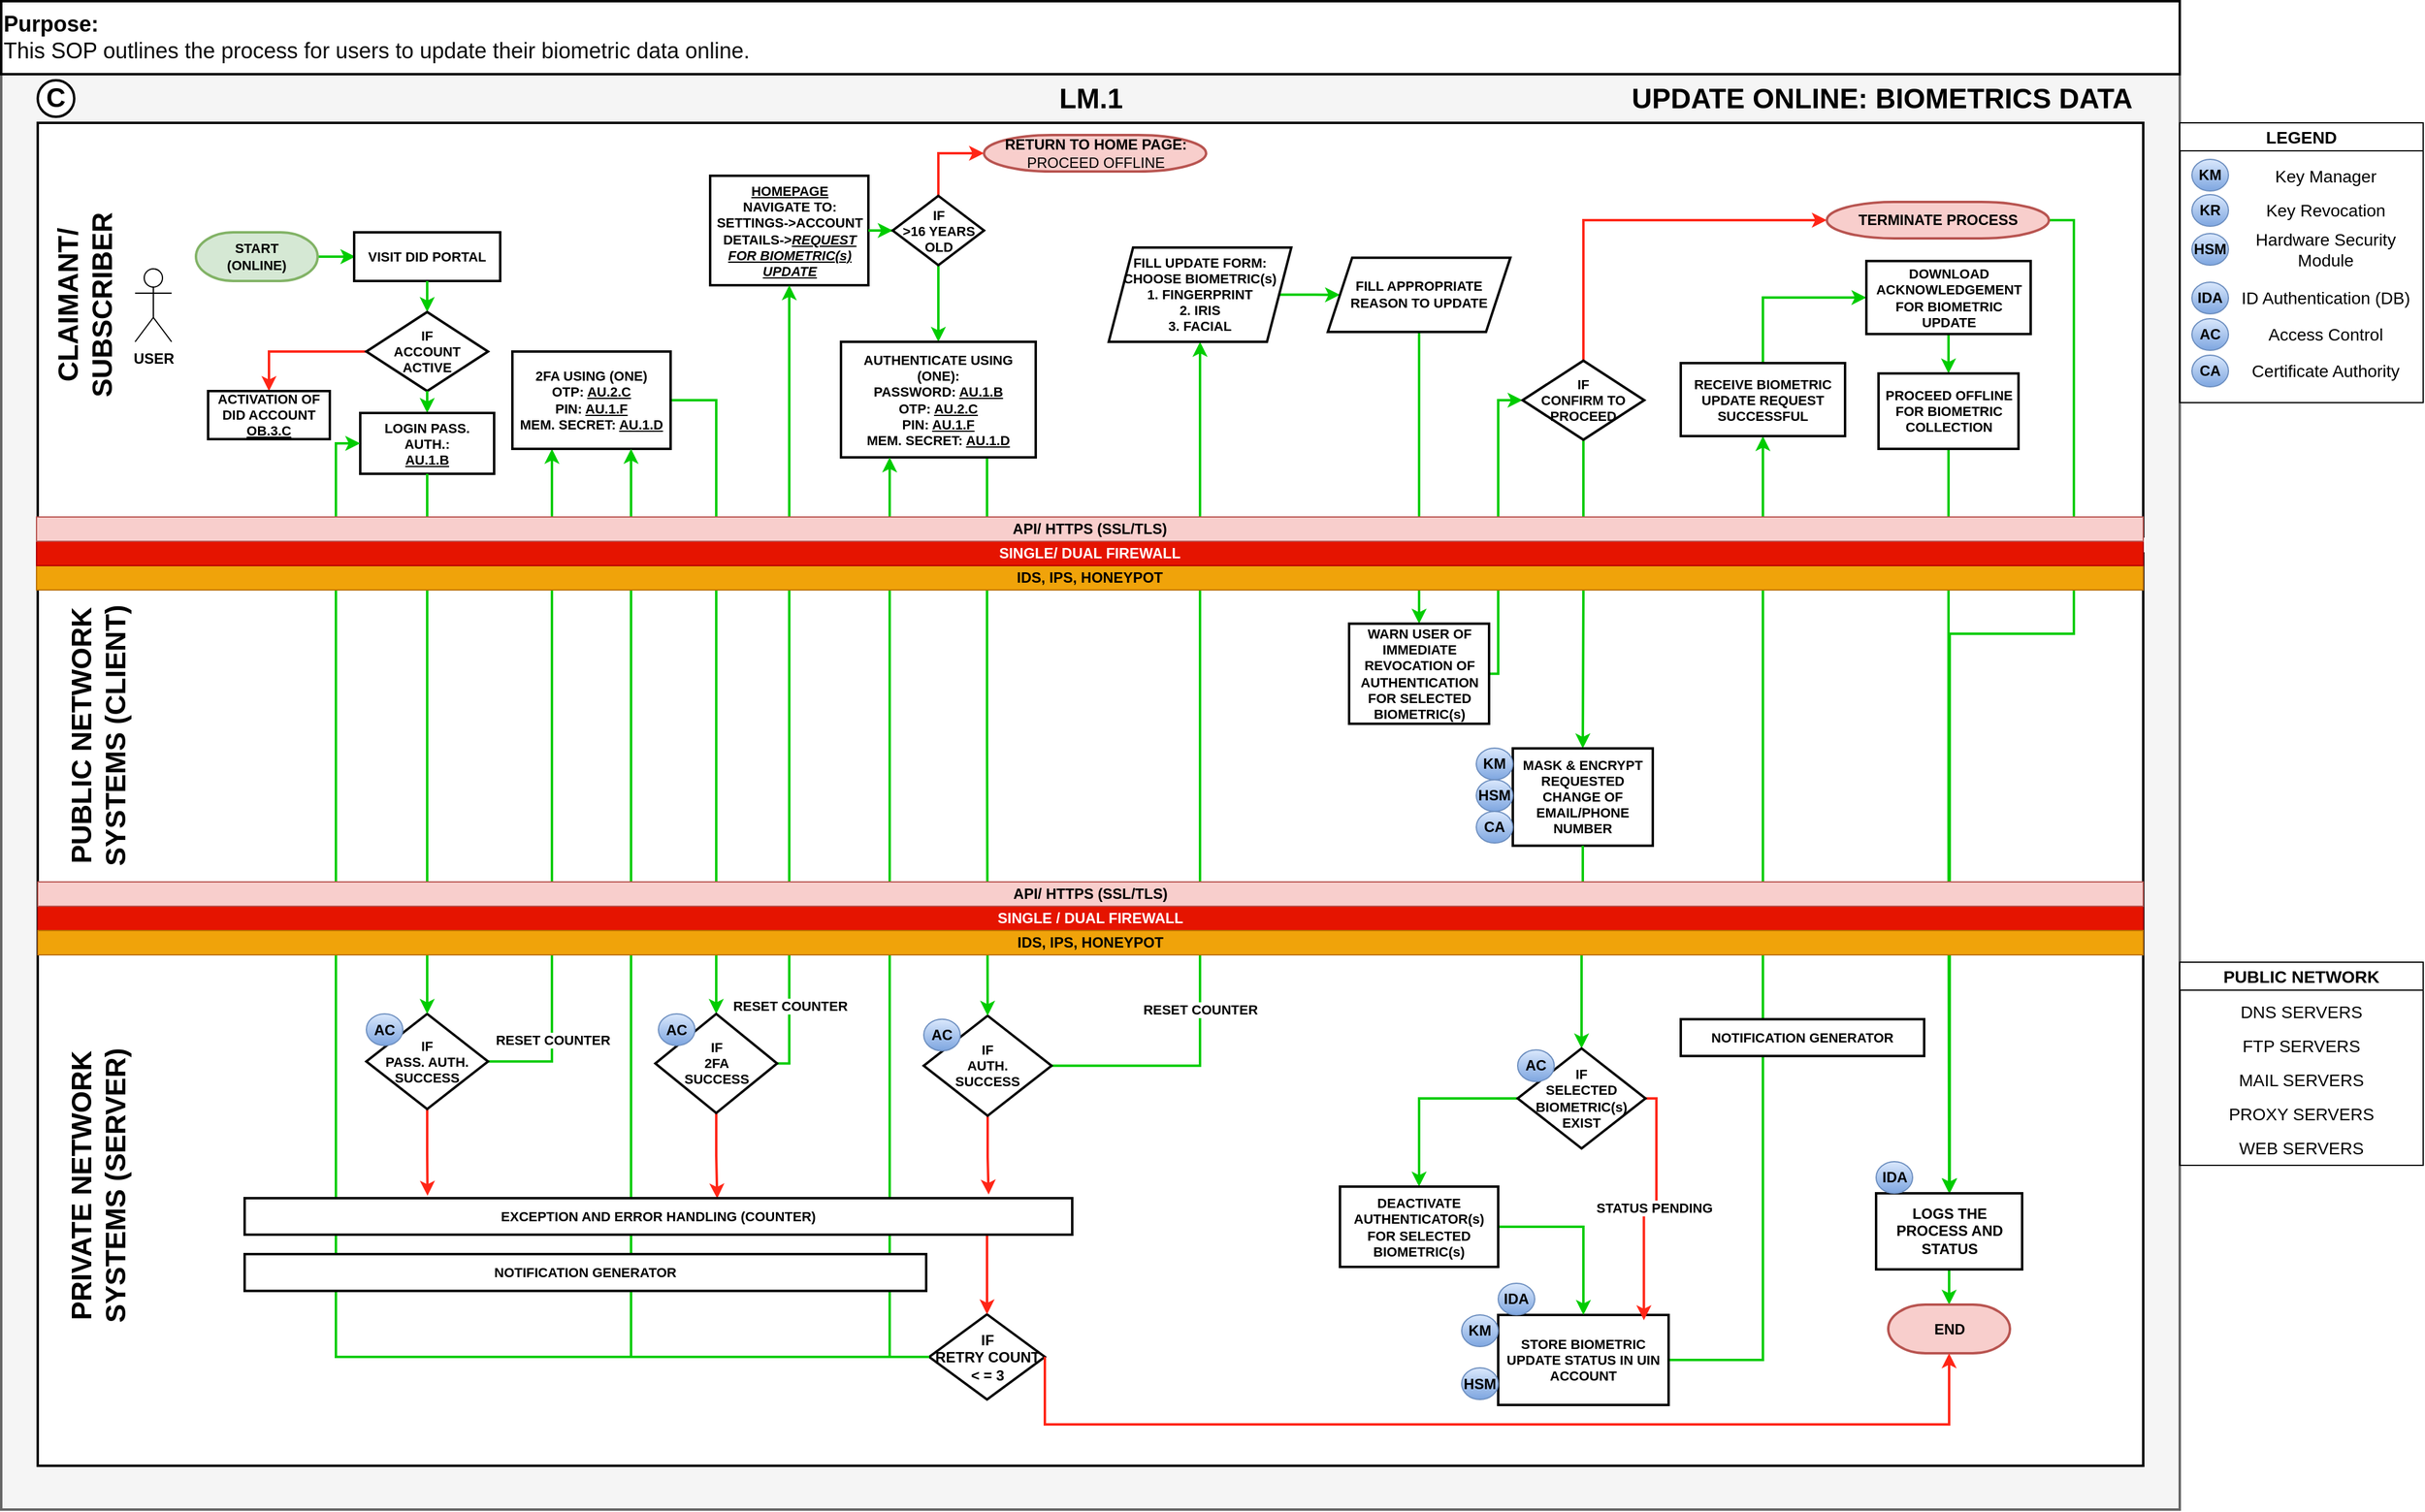 <mxfile version="24.1.0" type="device">
  <diagram id="bsTosLUH5mfE9uCYUgKQ" name="Page-1">
    <mxGraphModel dx="-6630" dy="629" grid="1" gridSize="10" guides="1" tooltips="1" connect="1" arrows="1" fold="1" page="1" pageScale="1" pageWidth="1920" pageHeight="1200" math="0" shadow="0">
      <root>
        <mxCell id="0" />
        <mxCell id="1" parent="0" />
        <mxCell id="CPYO5AbDpD3RxbPcnfMz-234" value="" style="rounded=0;whiteSpace=wrap;html=1;fontSize=22;fillColor=#f5f5f5;fontColor=#333333;strokeColor=#666666;direction=east;strokeWidth=2;fontStyle=1" parent="1" vertex="1">
          <mxGeometry x="8680" y="170" width="1790" height="1180" as="geometry" />
        </mxCell>
        <mxCell id="CPYO5AbDpD3RxbPcnfMz-236" value="" style="rounded=0;whiteSpace=wrap;html=1;strokeWidth=2;fontStyle=1;" parent="1" vertex="1">
          <mxGeometry x="8710" y="210" width="1730" height="340" as="geometry" />
        </mxCell>
        <mxCell id="CPYO5AbDpD3RxbPcnfMz-237" value="CLAIMANT/&lt;br&gt;SUBSCRIBER" style="text;html=1;align=center;verticalAlign=middle;resizable=0;points=[];autosize=1;strokeColor=none;fillColor=none;fontStyle=1;fontSize=23;strokeWidth=2;horizontal=0;" parent="1" vertex="1">
          <mxGeometry x="8709" y="275" width="80" height="170" as="geometry" />
        </mxCell>
        <mxCell id="CPYO5AbDpD3RxbPcnfMz-238" style="edgeStyle=orthogonalEdgeStyle;rounded=0;orthogonalLoop=1;jettySize=auto;html=1;exitX=1;exitY=0.5;exitDx=0;exitDy=0;exitPerimeter=0;entryX=0;entryY=0.5;entryDx=0;entryDy=0;strokeColor=#00CC00;strokeWidth=2;fontStyle=1;" parent="1" source="CPYO5AbDpD3RxbPcnfMz-239" edge="1">
          <mxGeometry relative="1" as="geometry">
            <mxPoint x="8971" y="320" as="targetPoint" />
          </mxGeometry>
        </mxCell>
        <mxCell id="CPYO5AbDpD3RxbPcnfMz-239" value="&lt;b style=&quot;font-size: 11px;&quot;&gt;START&lt;br&gt;(ONLINE)&lt;br&gt;&lt;/b&gt;" style="strokeWidth=2;html=1;shape=mxgraph.flowchart.terminator;whiteSpace=wrap;fillColor=#d5e8d4;strokeColor=#82b366;fontSize=11;" parent="1" vertex="1">
          <mxGeometry x="8840" y="300" width="100" height="40" as="geometry" />
        </mxCell>
        <mxCell id="CPYO5AbDpD3RxbPcnfMz-240" value="LM.1" style="text;html=1;align=center;verticalAlign=middle;resizable=0;points=[];autosize=1;strokeColor=none;fillColor=none;fontStyle=1;strokeWidth=2;fontSize=23;" parent="1" vertex="1">
          <mxGeometry x="9535" y="170" width="80" height="40" as="geometry" />
        </mxCell>
        <mxCell id="CPYO5AbDpD3RxbPcnfMz-241" value="C" style="ellipse;whiteSpace=wrap;html=1;aspect=fixed;strokeWidth=2;fontStyle=1;fontSize=22;direction=south;" parent="1" vertex="1">
          <mxGeometry x="8710" y="175" width="30" height="30" as="geometry" />
        </mxCell>
        <mxCell id="CPYO5AbDpD3RxbPcnfMz-242" value="&lt;font style=&quot;font-size: 14px;&quot;&gt;LEGEND&lt;/font&gt;" style="swimlane;whiteSpace=wrap;html=1;" parent="1" vertex="1">
          <mxGeometry x="10470" y="210" width="200" height="230" as="geometry" />
        </mxCell>
        <mxCell id="CPYO5AbDpD3RxbPcnfMz-243" value="KM" style="ellipse;whiteSpace=wrap;html=1;fillColor=#dae8fc;strokeColor=#6c8ebf;gradientColor=#7ea6e0;fontStyle=1" parent="CPYO5AbDpD3RxbPcnfMz-242" vertex="1">
          <mxGeometry x="10" y="30" width="30" height="26" as="geometry" />
        </mxCell>
        <mxCell id="CPYO5AbDpD3RxbPcnfMz-244" value="IDA" style="ellipse;whiteSpace=wrap;html=1;fillColor=#dae8fc;strokeColor=#6c8ebf;gradientColor=#7ea6e0;fontStyle=1" parent="CPYO5AbDpD3RxbPcnfMz-242" vertex="1">
          <mxGeometry x="10" y="131" width="30" height="26" as="geometry" />
        </mxCell>
        <mxCell id="CPYO5AbDpD3RxbPcnfMz-245" value="HSM" style="ellipse;whiteSpace=wrap;html=1;fillColor=#dae8fc;strokeColor=#6c8ebf;gradientColor=#7ea6e0;fontStyle=1" parent="CPYO5AbDpD3RxbPcnfMz-242" vertex="1">
          <mxGeometry x="10" y="91" width="30" height="26" as="geometry" />
        </mxCell>
        <mxCell id="CPYO5AbDpD3RxbPcnfMz-246" value="KR" style="ellipse;whiteSpace=wrap;html=1;fillColor=#dae8fc;strokeColor=#6c8ebf;gradientColor=#7ea6e0;fontStyle=1" parent="CPYO5AbDpD3RxbPcnfMz-242" vertex="1">
          <mxGeometry x="10" y="59" width="30" height="26" as="geometry" />
        </mxCell>
        <mxCell id="CPYO5AbDpD3RxbPcnfMz-247" value="Key Manager" style="text;html=1;strokeColor=none;fillColor=none;align=center;verticalAlign=middle;whiteSpace=wrap;rounded=0;fontSize=14;" parent="CPYO5AbDpD3RxbPcnfMz-242" vertex="1">
          <mxGeometry x="40" y="30" width="160" height="28" as="geometry" />
        </mxCell>
        <mxCell id="CPYO5AbDpD3RxbPcnfMz-248" value="Key Revocation" style="text;html=1;strokeColor=none;fillColor=none;align=center;verticalAlign=middle;whiteSpace=wrap;rounded=0;fontSize=14;" parent="CPYO5AbDpD3RxbPcnfMz-242" vertex="1">
          <mxGeometry x="40" y="58" width="160" height="28" as="geometry" />
        </mxCell>
        <mxCell id="CPYO5AbDpD3RxbPcnfMz-249" value="Hardware Security Module" style="text;html=1;strokeColor=none;fillColor=none;align=center;verticalAlign=middle;whiteSpace=wrap;rounded=0;fontSize=14;" parent="CPYO5AbDpD3RxbPcnfMz-242" vertex="1">
          <mxGeometry x="40" y="90" width="160" height="28" as="geometry" />
        </mxCell>
        <mxCell id="CPYO5AbDpD3RxbPcnfMz-250" value="ID Authentication (DB)" style="text;html=1;strokeColor=none;fillColor=none;align=center;verticalAlign=middle;whiteSpace=wrap;rounded=0;fontSize=14;" parent="CPYO5AbDpD3RxbPcnfMz-242" vertex="1">
          <mxGeometry x="40" y="130" width="160" height="28" as="geometry" />
        </mxCell>
        <mxCell id="CPYO5AbDpD3RxbPcnfMz-251" value="AC" style="ellipse;whiteSpace=wrap;html=1;fillColor=#dae8fc;strokeColor=#6c8ebf;gradientColor=#7ea6e0;fontStyle=1" parent="CPYO5AbDpD3RxbPcnfMz-242" vertex="1">
          <mxGeometry x="10" y="161" width="30" height="26" as="geometry" />
        </mxCell>
        <mxCell id="CPYO5AbDpD3RxbPcnfMz-252" value="Access Control" style="text;html=1;strokeColor=none;fillColor=none;align=center;verticalAlign=middle;whiteSpace=wrap;rounded=0;fontSize=14;" parent="CPYO5AbDpD3RxbPcnfMz-242" vertex="1">
          <mxGeometry x="40" y="160" width="160" height="28" as="geometry" />
        </mxCell>
        <mxCell id="CPYO5AbDpD3RxbPcnfMz-253" value="Certificate Authority" style="text;html=1;strokeColor=none;fillColor=none;align=center;verticalAlign=middle;whiteSpace=wrap;rounded=0;fontSize=14;" parent="CPYO5AbDpD3RxbPcnfMz-242" vertex="1">
          <mxGeometry x="40" y="190" width="160" height="28" as="geometry" />
        </mxCell>
        <mxCell id="CPYO5AbDpD3RxbPcnfMz-254" value="CA" style="ellipse;whiteSpace=wrap;html=1;fillColor=#dae8fc;strokeColor=#6c8ebf;gradientColor=#7ea6e0;fontStyle=1" parent="CPYO5AbDpD3RxbPcnfMz-242" vertex="1">
          <mxGeometry x="10" y="191" width="30" height="26" as="geometry" />
        </mxCell>
        <mxCell id="CPYO5AbDpD3RxbPcnfMz-255" value="" style="rounded=0;whiteSpace=wrap;html=1;strokeWidth=2;fontStyle=1;" parent="1" vertex="1">
          <mxGeometry x="8710" y="564" width="1730" height="300" as="geometry" />
        </mxCell>
        <mxCell id="CPYO5AbDpD3RxbPcnfMz-256" value="" style="rounded=0;whiteSpace=wrap;html=1;strokeWidth=2;fontStyle=1;" parent="1" vertex="1">
          <mxGeometry x="8710" y="864" width="1730" height="450" as="geometry" />
        </mxCell>
        <mxCell id="CPYO5AbDpD3RxbPcnfMz-257" value="PRIVATE NETWORK&lt;br style=&quot;border-color: var(--border-color);&quot;&gt;SYSTEMS (SERVER)" style="text;html=1;align=center;verticalAlign=middle;resizable=0;points=[];autosize=1;strokeColor=none;fillColor=none;fontStyle=1;fontSize=23;strokeWidth=2;horizontal=0;" parent="1" vertex="1">
          <mxGeometry x="8720" y="964" width="80" height="240" as="geometry" />
        </mxCell>
        <mxCell id="CPYO5AbDpD3RxbPcnfMz-258" value="PUBLIC NETWORK&lt;br style=&quot;border-color: var(--border-color);&quot;&gt;SYSTEMS (CLIENT)" style="text;html=1;align=center;verticalAlign=middle;resizable=0;points=[];autosize=1;strokeColor=none;fillColor=none;fontStyle=1;fontSize=23;strokeWidth=2;horizontal=0;" parent="1" vertex="1">
          <mxGeometry x="8720" y="599" width="80" height="230" as="geometry" />
        </mxCell>
        <mxCell id="CPYO5AbDpD3RxbPcnfMz-260" style="edgeStyle=orthogonalEdgeStyle;rounded=0;orthogonalLoop=1;jettySize=auto;html=1;exitX=0.5;exitY=1;exitDx=0;exitDy=0;strokeColor=#FF2617;strokeWidth=2;fontStyle=1;entryX=0.899;entryY=-0.1;entryDx=0;entryDy=0;entryPerimeter=0;" parent="1" source="CPYO5AbDpD3RxbPcnfMz-261" target="CPYO5AbDpD3RxbPcnfMz-380" edge="1">
          <mxGeometry relative="1" as="geometry">
            <Array as="points" />
          </mxGeometry>
        </mxCell>
        <mxCell id="CPYO5AbDpD3RxbPcnfMz-403" value="RESET COUNTER" style="edgeStyle=orthogonalEdgeStyle;rounded=0;orthogonalLoop=1;jettySize=auto;html=1;exitX=1;exitY=0.5;exitDx=0;exitDy=0;entryX=0.5;entryY=1;entryDx=0;entryDy=0;strokeColor=#00CC00;strokeWidth=2;fontStyle=1;" parent="1" source="CPYO5AbDpD3RxbPcnfMz-261" target="CPYO5AbDpD3RxbPcnfMz-402" edge="1">
          <mxGeometry x="-0.534" relative="1" as="geometry">
            <mxPoint y="-1" as="offset" />
          </mxGeometry>
        </mxCell>
        <mxCell id="CPYO5AbDpD3RxbPcnfMz-261" value="IF &lt;br&gt;AUTH. &lt;br&gt;SUCCESS" style="rounded=0;whiteSpace=wrap;html=1;fontStyle=1;strokeWidth=2;fontSize=11;shape=rhombus;perimeter=rhombusPerimeter;" parent="1" vertex="1">
          <mxGeometry x="9438" y="944" width="105" height="82.25" as="geometry" />
        </mxCell>
        <mxCell id="CPYO5AbDpD3RxbPcnfMz-270" value="AC" style="ellipse;whiteSpace=wrap;html=1;fillColor=#dae8fc;strokeColor=#6c8ebf;gradientColor=#7ea6e0;fontStyle=1" parent="1" vertex="1">
          <mxGeometry x="9438" y="946.87" width="30" height="26" as="geometry" />
        </mxCell>
        <mxCell id="CPYO5AbDpD3RxbPcnfMz-271" value="&lt;font style=&quot;font-size: 14px;&quot;&gt;PUBLIC NETWORK&lt;/font&gt;" style="swimlane;whiteSpace=wrap;html=1;" parent="1" vertex="1">
          <mxGeometry x="10470" y="900" width="200" height="167" as="geometry" />
        </mxCell>
        <mxCell id="CPYO5AbDpD3RxbPcnfMz-272" value="DNS SERVERS" style="text;html=1;strokeColor=none;fillColor=none;align=center;verticalAlign=middle;whiteSpace=wrap;rounded=0;fontSize=14;" parent="CPYO5AbDpD3RxbPcnfMz-271" vertex="1">
          <mxGeometry y="27" width="200" height="28" as="geometry" />
        </mxCell>
        <mxCell id="CPYO5AbDpD3RxbPcnfMz-273" value="FTP SERVERS" style="text;html=1;strokeColor=none;fillColor=none;align=center;verticalAlign=middle;whiteSpace=wrap;rounded=0;fontSize=14;" parent="CPYO5AbDpD3RxbPcnfMz-271" vertex="1">
          <mxGeometry y="55" width="200" height="28" as="geometry" />
        </mxCell>
        <mxCell id="CPYO5AbDpD3RxbPcnfMz-274" value="MAIL SERVERS" style="text;html=1;strokeColor=none;fillColor=none;align=center;verticalAlign=middle;whiteSpace=wrap;rounded=0;fontSize=14;" parent="CPYO5AbDpD3RxbPcnfMz-271" vertex="1">
          <mxGeometry y="83" width="200" height="28" as="geometry" />
        </mxCell>
        <mxCell id="CPYO5AbDpD3RxbPcnfMz-275" value="PROXY SERVERS" style="text;html=1;strokeColor=none;fillColor=none;align=center;verticalAlign=middle;whiteSpace=wrap;rounded=0;fontSize=14;" parent="CPYO5AbDpD3RxbPcnfMz-271" vertex="1">
          <mxGeometry y="111" width="200" height="28" as="geometry" />
        </mxCell>
        <mxCell id="CPYO5AbDpD3RxbPcnfMz-276" value="WEB SERVERS" style="text;html=1;strokeColor=none;fillColor=none;align=center;verticalAlign=middle;whiteSpace=wrap;rounded=0;fontSize=14;" parent="CPYO5AbDpD3RxbPcnfMz-271" vertex="1">
          <mxGeometry y="139" width="200" height="28" as="geometry" />
        </mxCell>
        <mxCell id="CPYO5AbDpD3RxbPcnfMz-277" value="USER" style="shape=umlActor;verticalLabelPosition=bottom;verticalAlign=top;html=1;outlineConnect=0;fontStyle=1" parent="1" vertex="1">
          <mxGeometry x="8790" y="330" width="30" height="60" as="geometry" />
        </mxCell>
        <mxCell id="CPYO5AbDpD3RxbPcnfMz-281" value="UPDATE ONLINE: BIOMETRICS DATA" style="text;html=1;align=center;verticalAlign=middle;resizable=0;points=[];autosize=1;strokeColor=none;fillColor=none;fontStyle=1;strokeWidth=2;fontSize=23;" parent="1" vertex="1">
          <mxGeometry x="10010" y="170" width="430" height="40" as="geometry" />
        </mxCell>
        <mxCell id="CPYO5AbDpD3RxbPcnfMz-282" value="VISIT DID PORTAL" style="rounded=0;whiteSpace=wrap;html=1;fontStyle=1;strokeWidth=2;fontSize=11;" parent="1" vertex="1">
          <mxGeometry x="8970" y="300" width="120" height="40" as="geometry" />
        </mxCell>
        <mxCell id="CPYO5AbDpD3RxbPcnfMz-283" style="edgeStyle=orthogonalEdgeStyle;rounded=0;orthogonalLoop=1;jettySize=auto;html=1;exitX=0.5;exitY=1;exitDx=0;exitDy=0;strokeColor=#00CC00;strokeWidth=2;fontStyle=1;" parent="1" source="CPYO5AbDpD3RxbPcnfMz-383" target="CPYO5AbDpD3RxbPcnfMz-286" edge="1">
          <mxGeometry relative="1" as="geometry" />
        </mxCell>
        <mxCell id="CPYO5AbDpD3RxbPcnfMz-284" value="&lt;u&gt;HOMEPAGE&lt;/u&gt;&lt;br&gt;NAVIGATE TO:&lt;br&gt;SETTINGS-&amp;gt;ACCOUNT DETAILS-&amp;gt;&lt;i&gt;&lt;u&gt;REQUEST FOR BIOMETRIC(s) UPDATE&lt;/u&gt;&lt;/i&gt;" style="rounded=0;whiteSpace=wrap;html=1;fontStyle=1;strokeWidth=2;fontSize=11;" parent="1" vertex="1">
          <mxGeometry x="9262.5" y="253.5" width="130" height="90" as="geometry" />
        </mxCell>
        <mxCell id="CPYO5AbDpD3RxbPcnfMz-285" style="edgeStyle=orthogonalEdgeStyle;rounded=0;orthogonalLoop=1;jettySize=auto;html=1;exitX=0.75;exitY=1;exitDx=0;exitDy=0;entryX=0.5;entryY=0;entryDx=0;entryDy=0;strokeColor=#00CC00;strokeWidth=2;fontStyle=1;" parent="1" source="CPYO5AbDpD3RxbPcnfMz-286" target="CPYO5AbDpD3RxbPcnfMz-261" edge="1">
          <mxGeometry relative="1" as="geometry" />
        </mxCell>
        <mxCell id="CPYO5AbDpD3RxbPcnfMz-286" value="AUTHENTICATE USING (ONE):&lt;br&gt;PASSWORD: &lt;u&gt;AU.1.B&lt;/u&gt;&lt;br&gt;OTP: &lt;u&gt;AU.2.C&lt;/u&gt;&lt;br&gt;PIN: &lt;u&gt;AU.1.F&lt;/u&gt;&lt;br&gt;MEM. SECRET: &lt;u&gt;AU.1.D&lt;/u&gt;" style="rounded=0;whiteSpace=wrap;html=1;fontStyle=1;strokeWidth=2;fontSize=11;" parent="1" vertex="1">
          <mxGeometry x="9370" y="390" width="160" height="95" as="geometry" />
        </mxCell>
        <mxCell id="CPYO5AbDpD3RxbPcnfMz-294" style="edgeStyle=orthogonalEdgeStyle;rounded=0;orthogonalLoop=1;jettySize=auto;html=1;exitX=0;exitY=0.5;exitDx=0;exitDy=0;entryX=0.25;entryY=1;entryDx=0;entryDy=0;strokeColor=#00CC00;strokeWidth=2;fontStyle=1;" parent="1" source="CPYO5AbDpD3RxbPcnfMz-297" target="CPYO5AbDpD3RxbPcnfMz-286" edge="1">
          <mxGeometry relative="1" as="geometry" />
        </mxCell>
        <mxCell id="CPYO5AbDpD3RxbPcnfMz-297" value="IF &lt;br&gt;RETRY COUNT &lt;br&gt;&amp;lt; = 3" style="rounded=0;whiteSpace=wrap;html=1;fontStyle=1;strokeWidth=2;shape=rhombus;perimeter=rhombusPerimeter;" parent="1" vertex="1">
          <mxGeometry x="9442.5" y="1189.5" width="95" height="70" as="geometry" />
        </mxCell>
        <mxCell id="CPYO5AbDpD3RxbPcnfMz-315" value="RESET COUNTER" style="edgeStyle=orthogonalEdgeStyle;rounded=0;orthogonalLoop=1;jettySize=auto;html=1;exitX=1;exitY=0.5;exitDx=0;exitDy=0;entryX=0.25;entryY=1;entryDx=0;entryDy=0;strokeColor=#00CC00;strokeWidth=2;fontStyle=1;" parent="1" source="CPYO5AbDpD3RxbPcnfMz-317" target="CPYO5AbDpD3RxbPcnfMz-326" edge="1">
          <mxGeometry x="-0.747" relative="1" as="geometry">
            <mxPoint as="offset" />
          </mxGeometry>
        </mxCell>
        <mxCell id="CPYO5AbDpD3RxbPcnfMz-316" style="edgeStyle=orthogonalEdgeStyle;rounded=0;orthogonalLoop=1;jettySize=auto;html=1;exitX=0.5;exitY=1;exitDx=0;exitDy=0;strokeColor=#FF2617;strokeWidth=2;fontStyle=1;entryX=0.221;entryY=-0.065;entryDx=0;entryDy=0;entryPerimeter=0;" parent="1" source="CPYO5AbDpD3RxbPcnfMz-317" target="CPYO5AbDpD3RxbPcnfMz-380" edge="1">
          <mxGeometry relative="1" as="geometry">
            <mxPoint x="9030" y="1090" as="targetPoint" />
          </mxGeometry>
        </mxCell>
        <mxCell id="CPYO5AbDpD3RxbPcnfMz-317" value="IF &lt;br&gt;PASS. AUTH. SUCCESS" style="rounded=0;whiteSpace=wrap;html=1;fontStyle=1;strokeWidth=2;fontSize=11;shape=rhombus;perimeter=rhombusPerimeter;" parent="1" vertex="1">
          <mxGeometry x="8980" y="942.5" width="100" height="78.25" as="geometry" />
        </mxCell>
        <mxCell id="CPYO5AbDpD3RxbPcnfMz-318" value="" style="edgeStyle=orthogonalEdgeStyle;rounded=0;orthogonalLoop=1;jettySize=auto;html=1;exitX=0.5;exitY=1;exitDx=0;exitDy=0;entryX=0.5;entryY=0;entryDx=0;entryDy=0;strokeColor=#00CC00;strokeWidth=2;fontStyle=1;" parent="1" source="CPYO5AbDpD3RxbPcnfMz-282" target="CPYO5AbDpD3RxbPcnfMz-320" edge="1">
          <mxGeometry relative="1" as="geometry">
            <mxPoint x="9030" y="340" as="sourcePoint" />
            <mxPoint x="8950" y="1210" as="targetPoint" />
          </mxGeometry>
        </mxCell>
        <mxCell id="CPYO5AbDpD3RxbPcnfMz-319" style="edgeStyle=orthogonalEdgeStyle;rounded=0;orthogonalLoop=1;jettySize=auto;html=1;exitX=0;exitY=0.5;exitDx=0;exitDy=0;entryX=0.5;entryY=0;entryDx=0;entryDy=0;strokeColor=#FF2617;strokeWidth=2;fontStyle=1;" parent="1" source="CPYO5AbDpD3RxbPcnfMz-320" target="CPYO5AbDpD3RxbPcnfMz-321" edge="1">
          <mxGeometry relative="1" as="geometry" />
        </mxCell>
        <mxCell id="CPYO5AbDpD3RxbPcnfMz-320" value="IF&lt;br&gt;ACCOUNT &lt;br&gt;ACTIVE" style="rounded=0;whiteSpace=wrap;html=1;fontStyle=1;strokeWidth=2;fontSize=11;shape=rhombus;perimeter=rhombusPerimeter;" parent="1" vertex="1">
          <mxGeometry x="8980" y="365.5" width="100" height="65" as="geometry" />
        </mxCell>
        <mxCell id="CPYO5AbDpD3RxbPcnfMz-321" value="ACTIVATION OF DID ACCOUNT&lt;br&gt;&lt;u&gt;OB.3.C&lt;/u&gt;" style="rounded=0;whiteSpace=wrap;html=1;fontStyle=1;strokeWidth=2;fontSize=11;" parent="1" vertex="1">
          <mxGeometry x="8850" y="430.5" width="100" height="39.5" as="geometry" />
        </mxCell>
        <mxCell id="CPYO5AbDpD3RxbPcnfMz-322" value="" style="edgeStyle=orthogonalEdgeStyle;rounded=0;orthogonalLoop=1;jettySize=auto;html=1;exitX=0.5;exitY=1;exitDx=0;exitDy=0;entryX=0.5;entryY=0;entryDx=0;entryDy=0;strokeColor=#00CC00;strokeWidth=2;fontStyle=1;" parent="1" source="CPYO5AbDpD3RxbPcnfMz-320" target="CPYO5AbDpD3RxbPcnfMz-323" edge="1">
          <mxGeometry relative="1" as="geometry">
            <mxPoint x="9030" y="432" as="sourcePoint" />
            <mxPoint x="8960" y="1170" as="targetPoint" />
          </mxGeometry>
        </mxCell>
        <mxCell id="CPYO5AbDpD3RxbPcnfMz-323" value="LOGIN PASS. AUTH.:&lt;br&gt;&lt;u&gt;AU.1.B&lt;/u&gt;" style="rounded=0;whiteSpace=wrap;html=1;fontStyle=1;strokeWidth=2;fontSize=11;" parent="1" vertex="1">
          <mxGeometry x="8975" y="448.5" width="110" height="50" as="geometry" />
        </mxCell>
        <mxCell id="CPYO5AbDpD3RxbPcnfMz-324" value="" style="edgeStyle=orthogonalEdgeStyle;rounded=0;orthogonalLoop=1;jettySize=auto;html=1;exitX=0.5;exitY=1;exitDx=0;exitDy=0;entryX=0.5;entryY=0;entryDx=0;entryDy=0;strokeColor=#00CC00;strokeWidth=2;fontStyle=1;" parent="1" source="CPYO5AbDpD3RxbPcnfMz-323" target="CPYO5AbDpD3RxbPcnfMz-317" edge="1">
          <mxGeometry relative="1" as="geometry">
            <mxPoint x="9030" y="490" as="sourcePoint" />
            <mxPoint x="9030" y="896.75" as="targetPoint" />
          </mxGeometry>
        </mxCell>
        <mxCell id="CPYO5AbDpD3RxbPcnfMz-325" style="edgeStyle=orthogonalEdgeStyle;rounded=0;orthogonalLoop=1;jettySize=auto;html=1;exitX=1;exitY=0.5;exitDx=0;exitDy=0;entryX=0.5;entryY=0;entryDx=0;entryDy=0;strokeColor=#00CC00;strokeWidth=2;fontStyle=1;" parent="1" source="CPYO5AbDpD3RxbPcnfMz-326" target="CPYO5AbDpD3RxbPcnfMz-331" edge="1">
          <mxGeometry relative="1" as="geometry" />
        </mxCell>
        <mxCell id="CPYO5AbDpD3RxbPcnfMz-326" value="2FA USING (ONE)&lt;br&gt;OTP: &lt;u&gt;AU.2.C&lt;/u&gt;&lt;br&gt;PIN: &lt;u&gt;AU.1.F&lt;/u&gt;&lt;br&gt;MEM. SECRET: &lt;u&gt;AU.1.D&lt;/u&gt;" style="rounded=0;whiteSpace=wrap;html=1;fontStyle=1;strokeWidth=2;fontSize=11;" parent="1" vertex="1">
          <mxGeometry x="9100" y="398" width="130" height="80" as="geometry" />
        </mxCell>
        <mxCell id="CPYO5AbDpD3RxbPcnfMz-327" style="edgeStyle=orthogonalEdgeStyle;rounded=0;orthogonalLoop=1;jettySize=auto;html=1;entryX=0.75;entryY=1;entryDx=0;entryDy=0;strokeColor=#00CC00;strokeWidth=2;fontStyle=1;" parent="1" source="CPYO5AbDpD3RxbPcnfMz-297" target="CPYO5AbDpD3RxbPcnfMz-326" edge="1">
          <mxGeometry relative="1" as="geometry">
            <mxPoint x="9220" y="1474" as="sourcePoint" />
          </mxGeometry>
        </mxCell>
        <mxCell id="CPYO5AbDpD3RxbPcnfMz-328" style="edgeStyle=orthogonalEdgeStyle;rounded=0;orthogonalLoop=1;jettySize=auto;html=1;entryX=0;entryY=0.5;entryDx=0;entryDy=0;strokeColor=#00CC00;strokeWidth=2;fontStyle=1;" parent="1" source="CPYO5AbDpD3RxbPcnfMz-297" target="CPYO5AbDpD3RxbPcnfMz-323" edge="1">
          <mxGeometry relative="1" as="geometry">
            <mxPoint x="8982.5" y="1470.5" as="sourcePoint" />
          </mxGeometry>
        </mxCell>
        <mxCell id="CPYO5AbDpD3RxbPcnfMz-329" value="" style="edgeStyle=orthogonalEdgeStyle;rounded=0;orthogonalLoop=1;jettySize=auto;html=1;exitX=0.5;exitY=1;exitDx=0;exitDy=0;strokeColor=#FF2617;strokeWidth=2;fontStyle=1;entryX=0.571;entryY=0.007;entryDx=0;entryDy=0;entryPerimeter=0;" parent="1" source="CPYO5AbDpD3RxbPcnfMz-331" target="CPYO5AbDpD3RxbPcnfMz-380" edge="1">
          <mxGeometry relative="1" as="geometry">
            <mxPoint x="9267.5" y="1203" as="targetPoint" />
            <Array as="points" />
          </mxGeometry>
        </mxCell>
        <mxCell id="CPYO5AbDpD3RxbPcnfMz-330" value="RESET COUNTER" style="edgeStyle=orthogonalEdgeStyle;rounded=0;orthogonalLoop=1;jettySize=auto;html=1;exitX=1;exitY=0.5;exitDx=0;exitDy=0;entryX=0.5;entryY=1;entryDx=0;entryDy=0;strokeColor=#00CC00;strokeWidth=2;fontStyle=1;" parent="1" source="CPYO5AbDpD3RxbPcnfMz-331" target="CPYO5AbDpD3RxbPcnfMz-284" edge="1">
          <mxGeometry x="-0.823" relative="1" as="geometry">
            <mxPoint as="offset" />
            <Array as="points">
              <mxPoint x="9328" y="983" />
            </Array>
          </mxGeometry>
        </mxCell>
        <mxCell id="CPYO5AbDpD3RxbPcnfMz-331" value="IF &lt;br&gt;2FA &lt;br&gt;SUCCESS" style="rounded=0;whiteSpace=wrap;html=1;fontStyle=1;strokeWidth=2;fontSize=11;shape=rhombus;perimeter=rhombusPerimeter;" parent="1" vertex="1">
          <mxGeometry x="9217.5" y="942.5" width="100" height="81.5" as="geometry" />
        </mxCell>
        <mxCell id="CPYO5AbDpD3RxbPcnfMz-332" value="AC" style="ellipse;whiteSpace=wrap;html=1;fillColor=#dae8fc;strokeColor=#6c8ebf;gradientColor=#7ea6e0;fontStyle=1" parent="1" vertex="1">
          <mxGeometry x="9220" y="942.5" width="30" height="26" as="geometry" />
        </mxCell>
        <mxCell id="CPYO5AbDpD3RxbPcnfMz-333" value="AC" style="ellipse;whiteSpace=wrap;html=1;fillColor=#dae8fc;strokeColor=#6c8ebf;gradientColor=#7ea6e0;fontStyle=1" parent="1" vertex="1">
          <mxGeometry x="8980" y="942.5" width="30" height="26" as="geometry" />
        </mxCell>
        <mxCell id="cxd1ULnUOL-_W-ztbsEd-1" style="edgeStyle=orthogonalEdgeStyle;rounded=0;orthogonalLoop=1;jettySize=auto;html=1;exitX=0.75;exitY=1;exitDx=0;exitDy=0;entryX=0.5;entryY=0;entryDx=0;entryDy=0;strokeColor=#FF2617;strokeWidth=2;fontStyle=1;" parent="1" source="CPYO5AbDpD3RxbPcnfMz-380" target="CPYO5AbDpD3RxbPcnfMz-297" edge="1">
          <mxGeometry relative="1" as="geometry">
            <Array as="points">
              <mxPoint x="9490" y="1124" />
            </Array>
          </mxGeometry>
        </mxCell>
        <mxCell id="CPYO5AbDpD3RxbPcnfMz-380" value="EXCEPTION AND ERROR HANDLING (COUNTER)" style="rounded=0;whiteSpace=wrap;html=1;fontStyle=1;strokeWidth=2;fontSize=11;shape=label;boundedLbl=1;backgroundOutline=1;size=9.769;" parent="1" vertex="1">
          <mxGeometry x="8880" y="1094" width="680" height="30" as="geometry" />
        </mxCell>
        <mxCell id="CPYO5AbDpD3RxbPcnfMz-381" value="" style="edgeStyle=orthogonalEdgeStyle;rounded=0;orthogonalLoop=1;jettySize=auto;html=1;exitX=1;exitY=0.5;exitDx=0;exitDy=0;strokeColor=#00CC00;strokeWidth=2;fontStyle=1;" parent="1" source="CPYO5AbDpD3RxbPcnfMz-284" target="CPYO5AbDpD3RxbPcnfMz-383" edge="1">
          <mxGeometry relative="1" as="geometry">
            <mxPoint x="9393" y="299" as="sourcePoint" />
            <mxPoint x="9450" y="390" as="targetPoint" />
          </mxGeometry>
        </mxCell>
        <mxCell id="CPYO5AbDpD3RxbPcnfMz-382" style="edgeStyle=orthogonalEdgeStyle;rounded=0;orthogonalLoop=1;jettySize=auto;html=1;exitX=0.5;exitY=0;exitDx=0;exitDy=0;entryX=0;entryY=0.5;entryDx=0;entryDy=0;entryPerimeter=0;strokeColor=#FF2617;strokeWidth=2;fontStyle=1;" parent="1" source="CPYO5AbDpD3RxbPcnfMz-383" target="CPYO5AbDpD3RxbPcnfMz-385" edge="1">
          <mxGeometry relative="1" as="geometry" />
        </mxCell>
        <mxCell id="CPYO5AbDpD3RxbPcnfMz-383" value="IF &lt;br&gt;&amp;gt;16 YEARS &lt;br&gt;OLD" style="rounded=0;whiteSpace=wrap;html=1;fontStyle=1;strokeWidth=2;fontSize=11;shape=rhombus;perimeter=rhombusPerimeter;" parent="1" vertex="1">
          <mxGeometry x="9412.5" y="270" width="75" height="57" as="geometry" />
        </mxCell>
        <mxCell id="CPYO5AbDpD3RxbPcnfMz-385" value="&lt;span style=&quot;border-color: var(--border-color);&quot;&gt;&lt;b&gt;RETURN TO HOME PAGE:&lt;br&gt;&lt;/b&gt;PROCEED OFFLINE&lt;br&gt;&lt;/span&gt;" style="strokeWidth=2;html=1;shape=mxgraph.flowchart.terminator;whiteSpace=wrap;fillColor=#f8cecc;strokeColor=#b85450;" parent="1" vertex="1">
          <mxGeometry x="9487.5" y="220" width="182.5" height="30" as="geometry" />
        </mxCell>
        <mxCell id="CPYO5AbDpD3RxbPcnfMz-405" style="edgeStyle=orthogonalEdgeStyle;rounded=0;orthogonalLoop=1;jettySize=auto;html=1;exitX=1;exitY=0.5;exitDx=0;exitDy=0;entryX=0;entryY=0.5;entryDx=0;entryDy=0;strokeColor=#00CC00;strokeWidth=2;fontStyle=1;" parent="1" source="CPYO5AbDpD3RxbPcnfMz-402" target="CPYO5AbDpD3RxbPcnfMz-404" edge="1">
          <mxGeometry relative="1" as="geometry" />
        </mxCell>
        <mxCell id="CPYO5AbDpD3RxbPcnfMz-402" value="FILL UPDATE FORM: CHOOSE BIOMETRIC(s)&lt;br&gt;1. FINGERPRINT&lt;br&gt;2. IRIS&lt;br&gt;3. FACIAL" style="shape=parallelogram;perimeter=parallelogramPerimeter;whiteSpace=wrap;html=1;fixedSize=1;fontSize=11;rounded=0;fontStyle=1;strokeWidth=2;" parent="1" vertex="1">
          <mxGeometry x="9590" y="312.5" width="150" height="77.5" as="geometry" />
        </mxCell>
        <mxCell id="CPYO5AbDpD3RxbPcnfMz-411" style="edgeStyle=orthogonalEdgeStyle;rounded=0;orthogonalLoop=1;jettySize=auto;html=1;exitX=0.5;exitY=1;exitDx=0;exitDy=0;entryX=0.5;entryY=0;entryDx=0;entryDy=0;strokeColor=#00CC00;strokeWidth=2;fontStyle=1;" parent="1" source="CPYO5AbDpD3RxbPcnfMz-404" target="CPYO5AbDpD3RxbPcnfMz-410" edge="1">
          <mxGeometry relative="1" as="geometry" />
        </mxCell>
        <mxCell id="CPYO5AbDpD3RxbPcnfMz-404" value="FILL APPROPRIATE REASON TO UPDATE" style="shape=parallelogram;perimeter=parallelogramPerimeter;whiteSpace=wrap;html=1;fixedSize=1;fontSize=11;rounded=0;fontStyle=1;strokeWidth=2;" parent="1" vertex="1">
          <mxGeometry x="9770" y="320.86" width="150" height="61.04" as="geometry" />
        </mxCell>
        <mxCell id="CPYO5AbDpD3RxbPcnfMz-420" style="edgeStyle=orthogonalEdgeStyle;rounded=0;orthogonalLoop=1;jettySize=auto;html=1;exitX=1;exitY=0.5;exitDx=0;exitDy=0;exitPerimeter=0;entryX=0.5;entryY=1;entryDx=0;entryDy=0;strokeColor=#00CC00;strokeWidth=2;fontStyle=1;" parent="1" source="CPYO5AbDpD3RxbPcnfMz-407" target="CPYO5AbDpD3RxbPcnfMz-419" edge="1">
          <mxGeometry relative="1" as="geometry" />
        </mxCell>
        <mxCell id="CPYO5AbDpD3RxbPcnfMz-407" value="STORE BIOMETRIC UPDATE STATUS IN UIN ACCOUNT" style="rounded=0;whiteSpace=wrap;html=1;fontSize=11;fontStyle=1;strokeWidth=2;" parent="1" vertex="1">
          <mxGeometry x="9910" y="1190" width="140" height="74" as="geometry" />
        </mxCell>
        <mxCell id="CPYO5AbDpD3RxbPcnfMz-408" value="HSM" style="ellipse;whiteSpace=wrap;html=1;fillColor=#dae8fc;strokeColor=#6c8ebf;gradientColor=#7ea6e0;fontStyle=1" parent="1" vertex="1">
          <mxGeometry x="9880" y="1233.5" width="30" height="26" as="geometry" />
        </mxCell>
        <mxCell id="CPYO5AbDpD3RxbPcnfMz-409" value="KM" style="ellipse;whiteSpace=wrap;html=1;fillColor=#dae8fc;strokeColor=#6c8ebf;gradientColor=#7ea6e0;fontStyle=1" parent="1" vertex="1">
          <mxGeometry x="9880" y="1190" width="30" height="26" as="geometry" />
        </mxCell>
        <mxCell id="CPYO5AbDpD3RxbPcnfMz-414" style="edgeStyle=orthogonalEdgeStyle;rounded=0;orthogonalLoop=1;jettySize=auto;html=1;exitX=1;exitY=0.5;exitDx=0;exitDy=0;entryX=0;entryY=0.5;entryDx=0;entryDy=0;strokeColor=#00CC00;strokeWidth=2;fontStyle=1;" parent="1" source="CPYO5AbDpD3RxbPcnfMz-410" target="CPYO5AbDpD3RxbPcnfMz-413" edge="1">
          <mxGeometry relative="1" as="geometry">
            <Array as="points">
              <mxPoint x="9910" y="663" />
              <mxPoint x="9910" y="438" />
            </Array>
          </mxGeometry>
        </mxCell>
        <mxCell id="CPYO5AbDpD3RxbPcnfMz-410" value="WARN USER OF IMMEDIATE REVOCATION OF AUTHENTICATION FOR SELECTED BIOMETRIC(s)" style="rounded=0;whiteSpace=wrap;html=1;fontStyle=1;strokeWidth=2;fontSize=11;" parent="1" vertex="1">
          <mxGeometry x="9787.5" y="621.72" width="115" height="82.28" as="geometry" />
        </mxCell>
        <mxCell id="CPYO5AbDpD3RxbPcnfMz-415" style="edgeStyle=orthogonalEdgeStyle;rounded=0;orthogonalLoop=1;jettySize=auto;html=1;exitX=0.5;exitY=1;exitDx=0;exitDy=0;entryX=0.5;entryY=0;entryDx=0;entryDy=0;strokeColor=#00CC00;strokeWidth=2;fontStyle=1;" parent="1" source="CPYO5AbDpD3RxbPcnfMz-413" target="CPYO5AbDpD3RxbPcnfMz-425" edge="1">
          <mxGeometry relative="1" as="geometry" />
        </mxCell>
        <mxCell id="CPYO5AbDpD3RxbPcnfMz-417" style="edgeStyle=orthogonalEdgeStyle;rounded=0;orthogonalLoop=1;jettySize=auto;html=1;exitX=0.5;exitY=0;exitDx=0;exitDy=0;entryX=0;entryY=0.5;entryDx=0;entryDy=0;entryPerimeter=0;strokeColor=#FF2617;strokeWidth=2;fontStyle=1;" parent="1" source="CPYO5AbDpD3RxbPcnfMz-413" target="CPYO5AbDpD3RxbPcnfMz-416" edge="1">
          <mxGeometry relative="1" as="geometry" />
        </mxCell>
        <mxCell id="CPYO5AbDpD3RxbPcnfMz-413" value="IF &lt;br&gt;CONFIRM TO PROCEED" style="rounded=0;whiteSpace=wrap;html=1;fontStyle=1;strokeWidth=2;fontSize=11;shape=rhombus;perimeter=rhombusPerimeter;" parent="1" vertex="1">
          <mxGeometry x="9930" y="405.5" width="100" height="65" as="geometry" />
        </mxCell>
        <mxCell id="CPYO5AbDpD3RxbPcnfMz-442" style="edgeStyle=orthogonalEdgeStyle;rounded=0;orthogonalLoop=1;jettySize=auto;html=1;exitX=1;exitY=0.5;exitDx=0;exitDy=0;exitPerimeter=0;strokeColor=#00CC00;strokeWidth=2;fontStyle=1;" parent="1" source="CPYO5AbDpD3RxbPcnfMz-416" target="CPYO5AbDpD3RxbPcnfMz-436" edge="1">
          <mxGeometry relative="1" as="geometry">
            <Array as="points">
              <mxPoint x="10383" y="290" />
              <mxPoint x="10383" y="630" />
              <mxPoint x="10281" y="630" />
            </Array>
          </mxGeometry>
        </mxCell>
        <mxCell id="CPYO5AbDpD3RxbPcnfMz-416" value="&lt;span style=&quot;border-color: var(--border-color);&quot;&gt;&lt;b&gt;TERMINATE PROCESS&lt;/b&gt;&lt;br&gt;&lt;/span&gt;" style="strokeWidth=2;html=1;shape=mxgraph.flowchart.terminator;whiteSpace=wrap;fillColor=#f8cecc;strokeColor=#b85450;" parent="1" vertex="1">
          <mxGeometry x="10180" y="275" width="182.5" height="30" as="geometry" />
        </mxCell>
        <mxCell id="CPYO5AbDpD3RxbPcnfMz-418" value="IDA" style="ellipse;whiteSpace=wrap;html=1;fillColor=#dae8fc;strokeColor=#6c8ebf;gradientColor=#7ea6e0;fontStyle=1" parent="1" vertex="1">
          <mxGeometry x="9910" y="1164" width="30" height="26" as="geometry" />
        </mxCell>
        <mxCell id="CPYO5AbDpD3RxbPcnfMz-439" style="edgeStyle=orthogonalEdgeStyle;rounded=0;orthogonalLoop=1;jettySize=auto;html=1;exitX=0.5;exitY=0;exitDx=0;exitDy=0;entryX=0;entryY=0.5;entryDx=0;entryDy=0;strokeColor=#00CC00;strokeWidth=2;fontStyle=1;" parent="1" source="CPYO5AbDpD3RxbPcnfMz-419" target="CPYO5AbDpD3RxbPcnfMz-421" edge="1">
          <mxGeometry relative="1" as="geometry" />
        </mxCell>
        <mxCell id="CPYO5AbDpD3RxbPcnfMz-419" value="RECEIVE BIOMETRIC UPDATE REQUEST SUCCESSFUL" style="rounded=0;whiteSpace=wrap;html=1;fontStyle=1;strokeWidth=2;fontSize=11;" parent="1" vertex="1">
          <mxGeometry x="10060" y="407.5" width="135" height="60" as="geometry" />
        </mxCell>
        <mxCell id="CPYO5AbDpD3RxbPcnfMz-440" style="edgeStyle=orthogonalEdgeStyle;rounded=0;orthogonalLoop=1;jettySize=auto;html=1;exitX=0.5;exitY=1;exitDx=0;exitDy=0;entryX=0.5;entryY=0;entryDx=0;entryDy=0;strokeColor=#00CC00;strokeWidth=2;fontStyle=1;" parent="1" source="CPYO5AbDpD3RxbPcnfMz-421" target="CPYO5AbDpD3RxbPcnfMz-423" edge="1">
          <mxGeometry relative="1" as="geometry" />
        </mxCell>
        <mxCell id="CPYO5AbDpD3RxbPcnfMz-421" value="DOWNLOAD ACKNOWLEDGEMENT FOR BIOMETRIC UPDATE" style="rounded=0;whiteSpace=wrap;html=1;fontStyle=1;strokeWidth=2;fontSize=11;" parent="1" vertex="1">
          <mxGeometry x="10212.5" y="323.61" width="135" height="60" as="geometry" />
        </mxCell>
        <mxCell id="CPYO5AbDpD3RxbPcnfMz-441" style="edgeStyle=orthogonalEdgeStyle;rounded=0;orthogonalLoop=1;jettySize=auto;html=1;exitX=0.5;exitY=1;exitDx=0;exitDy=0;strokeColor=#00CC00;strokeWidth=2;fontStyle=1;" parent="1" source="CPYO5AbDpD3RxbPcnfMz-423" target="CPYO5AbDpD3RxbPcnfMz-436" edge="1">
          <mxGeometry relative="1" as="geometry" />
        </mxCell>
        <mxCell id="CPYO5AbDpD3RxbPcnfMz-423" value="PROCEED OFFLINE FOR BIOMETRIC COLLECTION" style="rounded=0;whiteSpace=wrap;html=1;fontStyle=1;strokeWidth=2;fontSize=11;" parent="1" vertex="1">
          <mxGeometry x="10222.5" y="416" width="115" height="62" as="geometry" />
        </mxCell>
        <mxCell id="CPYO5AbDpD3RxbPcnfMz-424" value="" style="group" parent="1" vertex="1" connectable="0">
          <mxGeometry x="9892" y="724" width="145" height="80.25" as="geometry" />
        </mxCell>
        <mxCell id="CPYO5AbDpD3RxbPcnfMz-425" value="MASK &amp;amp; ENCRYPT REQUESTED CHANGE OF EMAIL/PHONE NUMBER" style="rounded=0;whiteSpace=wrap;html=1;fontStyle=1;strokeWidth=2;fontSize=11;" parent="CPYO5AbDpD3RxbPcnfMz-424" vertex="1">
          <mxGeometry x="30" y="0.25" width="115" height="80" as="geometry" />
        </mxCell>
        <mxCell id="CPYO5AbDpD3RxbPcnfMz-426" value="KM" style="ellipse;whiteSpace=wrap;html=1;fillColor=#dae8fc;strokeColor=#6c8ebf;gradientColor=#7ea6e0;fontStyle=1" parent="CPYO5AbDpD3RxbPcnfMz-424" vertex="1">
          <mxGeometry width="30" height="26" as="geometry" />
        </mxCell>
        <mxCell id="CPYO5AbDpD3RxbPcnfMz-427" value="HSM" style="ellipse;whiteSpace=wrap;html=1;fillColor=#dae8fc;strokeColor=#6c8ebf;gradientColor=#7ea6e0;fontStyle=1" parent="CPYO5AbDpD3RxbPcnfMz-424" vertex="1">
          <mxGeometry y="26" width="30" height="26" as="geometry" />
        </mxCell>
        <mxCell id="CPYO5AbDpD3RxbPcnfMz-428" value="CA" style="ellipse;whiteSpace=wrap;html=1;fillColor=#dae8fc;strokeColor=#6c8ebf;gradientColor=#7ea6e0;fontStyle=1" parent="CPYO5AbDpD3RxbPcnfMz-424" vertex="1">
          <mxGeometry y="52" width="30" height="26" as="geometry" />
        </mxCell>
        <mxCell id="CPYO5AbDpD3RxbPcnfMz-429" style="edgeStyle=orthogonalEdgeStyle;rounded=0;orthogonalLoop=1;jettySize=auto;html=1;exitX=0;exitY=0.5;exitDx=0;exitDy=0;entryX=0.5;entryY=0;entryDx=0;entryDy=0;strokeColor=#00CC00;strokeWidth=2;fontStyle=1;" parent="1" source="CPYO5AbDpD3RxbPcnfMz-431" target="p-32p7-hqkPYB9SNNwEo-2" edge="1">
          <mxGeometry relative="1" as="geometry">
            <Array as="points">
              <mxPoint x="9845" y="1012" />
            </Array>
          </mxGeometry>
        </mxCell>
        <mxCell id="CPYO5AbDpD3RxbPcnfMz-432" value="" style="edgeStyle=orthogonalEdgeStyle;rounded=0;orthogonalLoop=1;jettySize=auto;html=1;exitX=0.5;exitY=1;exitDx=0;exitDy=0;entryX=0.5;entryY=0;entryDx=0;entryDy=0;strokeColor=#00CC00;strokeWidth=2;fontStyle=1;" parent="1" source="CPYO5AbDpD3RxbPcnfMz-425" target="CPYO5AbDpD3RxbPcnfMz-431" edge="1">
          <mxGeometry relative="1" as="geometry">
            <mxPoint x="9980" y="804" as="sourcePoint" />
            <mxPoint x="9979" y="1151" as="targetPoint" />
          </mxGeometry>
        </mxCell>
        <mxCell id="CPYO5AbDpD3RxbPcnfMz-433" value="STATUS PENDING" style="edgeStyle=orthogonalEdgeStyle;rounded=0;orthogonalLoop=1;jettySize=auto;html=1;exitX=1;exitY=0.5;exitDx=0;exitDy=0;entryX=0.855;entryY=0;entryDx=0;entryDy=4.35;entryPerimeter=0;strokeColor=#FF2617;strokeWidth=2;fontStyle=1;" parent="1" source="CPYO5AbDpD3RxbPcnfMz-431" target="CPYO5AbDpD3RxbPcnfMz-407" edge="1">
          <mxGeometry relative="1" as="geometry">
            <Array as="points">
              <mxPoint x="10040" y="1012" />
              <mxPoint x="10040" y="1102" />
              <mxPoint x="10030" y="1102" />
            </Array>
          </mxGeometry>
        </mxCell>
        <mxCell id="CPYO5AbDpD3RxbPcnfMz-431" value="IF &lt;br&gt;SELECTED BIOMETRIC(s) EXIST" style="rounded=0;whiteSpace=wrap;html=1;fontStyle=1;strokeWidth=2;fontSize=11;shape=rhombus;perimeter=rhombusPerimeter;" parent="1" vertex="1">
          <mxGeometry x="9926" y="970.86" width="105" height="82.25" as="geometry" />
        </mxCell>
        <mxCell id="CPYO5AbDpD3RxbPcnfMz-430" value="AC" style="ellipse;whiteSpace=wrap;html=1;fillColor=#dae8fc;strokeColor=#6c8ebf;gradientColor=#7ea6e0;fontStyle=1" parent="1" vertex="1">
          <mxGeometry x="9926" y="972.13" width="30" height="26" as="geometry" />
        </mxCell>
        <mxCell id="CPYO5AbDpD3RxbPcnfMz-361" value="NOTIFICATION GENERATOR" style="rounded=0;whiteSpace=wrap;html=1;fontStyle=1;strokeWidth=2;fontSize=11;fillColor=default;strokeColor=default;" parent="1" vertex="1">
          <mxGeometry x="10060" y="946.87" width="200" height="30.25" as="geometry" />
        </mxCell>
        <mxCell id="CPYO5AbDpD3RxbPcnfMz-435" value="" style="edgeStyle=orthogonalEdgeStyle;rounded=0;orthogonalLoop=1;jettySize=auto;html=1;strokeColor=#00CC00;fontStyle=1;strokeWidth=2;" parent="1" source="CPYO5AbDpD3RxbPcnfMz-436" target="CPYO5AbDpD3RxbPcnfMz-437" edge="1">
          <mxGeometry relative="1" as="geometry" />
        </mxCell>
        <mxCell id="CPYO5AbDpD3RxbPcnfMz-436" value="LOGS THE PROCESS AND STATUS" style="rounded=0;whiteSpace=wrap;html=1;fontStyle=1;strokeWidth=2;" parent="1" vertex="1">
          <mxGeometry x="10220.5" y="1090" width="120" height="62.55" as="geometry" />
        </mxCell>
        <mxCell id="CPYO5AbDpD3RxbPcnfMz-437" value="&lt;b&gt;END&lt;/b&gt;" style="strokeWidth=2;html=1;shape=mxgraph.flowchart.terminator;whiteSpace=wrap;fillColor=#f8cecc;strokeColor=#b85450;" parent="1" vertex="1">
          <mxGeometry x="10230.5" y="1181.55" width="100" height="40" as="geometry" />
        </mxCell>
        <mxCell id="CPYO5AbDpD3RxbPcnfMz-438" value="IDA" style="ellipse;whiteSpace=wrap;html=1;fillColor=#dae8fc;strokeColor=#6c8ebf;gradientColor=#7ea6e0;fontStyle=1" parent="1" vertex="1">
          <mxGeometry x="10220.5" y="1064" width="30" height="26" as="geometry" />
        </mxCell>
        <mxCell id="CPYO5AbDpD3RxbPcnfMz-389" value="" style="group" parent="1" vertex="1" connectable="0">
          <mxGeometry x="8709" y="534" width="1731" height="60" as="geometry" />
        </mxCell>
        <mxCell id="CPYO5AbDpD3RxbPcnfMz-390" value="" style="group" parent="CPYO5AbDpD3RxbPcnfMz-389" vertex="1" connectable="0">
          <mxGeometry y="20" width="1731" height="40" as="geometry" />
        </mxCell>
        <mxCell id="CPYO5AbDpD3RxbPcnfMz-391" value="IDS, IPS, HONEYPOT" style="shape=label;whiteSpace=wrap;html=1;boundedLbl=1;backgroundOutline=1;darkOpacity=0.05;darkOpacity2=0.1;fillColor=#f0a30a;strokeColor=#BD7000;rounded=0;fontColor=#000000;fontSize=12;fontStyle=1" parent="CPYO5AbDpD3RxbPcnfMz-390" vertex="1">
          <mxGeometry y="20" width="1731.0" height="20" as="geometry" />
        </mxCell>
        <mxCell id="CPYO5AbDpD3RxbPcnfMz-392" value="SINGLE/ DUAL FIREWALL" style="shape=label;whiteSpace=wrap;html=1;boundedLbl=1;backgroundOutline=1;darkOpacity=0.05;darkOpacity2=0.1;fillColor=#e51400;fontColor=#ffffff;strokeColor=#B20000;rounded=0;fontStyle=1" parent="CPYO5AbDpD3RxbPcnfMz-390" vertex="1">
          <mxGeometry width="1731.0" height="20" as="geometry" />
        </mxCell>
        <mxCell id="CPYO5AbDpD3RxbPcnfMz-393" value="API/ HTTPS (SSL/TLS)" style="shape=label;whiteSpace=wrap;html=1;boundedLbl=1;backgroundOutline=1;darkOpacity=0.05;darkOpacity2=0.1;fillColor=#f8cecc;strokeColor=#b85450;rounded=0;fontStyle=1" parent="CPYO5AbDpD3RxbPcnfMz-389" vertex="1">
          <mxGeometry width="1731" height="20" as="geometry" />
        </mxCell>
        <mxCell id="CPYO5AbDpD3RxbPcnfMz-394" value="" style="group" parent="1" vertex="1" connectable="0">
          <mxGeometry x="8710" y="834" width="1730" height="60" as="geometry" />
        </mxCell>
        <mxCell id="CPYO5AbDpD3RxbPcnfMz-395" value="" style="group" parent="CPYO5AbDpD3RxbPcnfMz-394" vertex="1" connectable="0">
          <mxGeometry y="20" width="1730" height="40" as="geometry" />
        </mxCell>
        <mxCell id="CPYO5AbDpD3RxbPcnfMz-396" value="SINGLE / DUAL FIREWALL" style="shape=label;whiteSpace=wrap;html=1;boundedLbl=1;backgroundOutline=1;darkOpacity=0.05;darkOpacity2=0.1;fillColor=#e51400;fontColor=#ffffff;strokeColor=#B20000;rounded=0;fontStyle=1" parent="CPYO5AbDpD3RxbPcnfMz-395" vertex="1">
          <mxGeometry width="1730" height="20" as="geometry" />
        </mxCell>
        <mxCell id="CPYO5AbDpD3RxbPcnfMz-397" value="IDS, IPS, HONEYPOT" style="shape=label;whiteSpace=wrap;html=1;boundedLbl=1;backgroundOutline=1;darkOpacity=0.05;darkOpacity2=0.1;fillColor=#f0a30a;strokeColor=#BD7000;rounded=0;fontColor=#000000;fontSize=12;fontStyle=1" parent="CPYO5AbDpD3RxbPcnfMz-395" vertex="1">
          <mxGeometry y="20" width="1730" height="20" as="geometry" />
        </mxCell>
        <mxCell id="CPYO5AbDpD3RxbPcnfMz-398" value="API/ HTTPS (SSL/TLS)" style="shape=label;whiteSpace=wrap;html=1;boundedLbl=1;backgroundOutline=1;darkOpacity=0.05;darkOpacity2=0.1;fillColor=#f8cecc;strokeColor=#b85450;rounded=0;fontStyle=1" parent="CPYO5AbDpD3RxbPcnfMz-394" vertex="1">
          <mxGeometry width="1730" height="20" as="geometry" />
        </mxCell>
        <mxCell id="01w5FAMEEElFUmkY92BY-1" value="NOTIFICATION GENERATOR" style="rounded=0;whiteSpace=wrap;html=1;fontStyle=1;strokeWidth=2;fontSize=11;fillColor=default;strokeColor=default;" parent="1" vertex="1">
          <mxGeometry x="8880" y="1140" width="560" height="30.25" as="geometry" />
        </mxCell>
        <mxCell id="glx3Pz8O1VB4NQ9BH-CM-1" style="edgeStyle=orthogonalEdgeStyle;rounded=0;orthogonalLoop=1;jettySize=auto;html=1;exitX=1;exitY=0.5;exitDx=0;exitDy=0;entryX=0.5;entryY=1;entryDx=0;entryDy=0;entryPerimeter=0;strokeColor=#FF2617;strokeWidth=2;fontStyle=1;" parent="1" source="CPYO5AbDpD3RxbPcnfMz-297" target="CPYO5AbDpD3RxbPcnfMz-437" edge="1">
          <mxGeometry relative="1" as="geometry">
            <Array as="points">
              <mxPoint x="9537" y="1280" />
              <mxPoint x="10281" y="1280" />
            </Array>
          </mxGeometry>
        </mxCell>
        <mxCell id="p-32p7-hqkPYB9SNNwEo-3" style="edgeStyle=orthogonalEdgeStyle;rounded=0;orthogonalLoop=1;jettySize=auto;html=1;exitX=1;exitY=0.5;exitDx=0;exitDy=0;strokeColor=#00CC00;strokeWidth=2;fontStyle=1;" parent="1" source="p-32p7-hqkPYB9SNNwEo-2" target="CPYO5AbDpD3RxbPcnfMz-407" edge="1">
          <mxGeometry relative="1" as="geometry" />
        </mxCell>
        <mxCell id="p-32p7-hqkPYB9SNNwEo-2" value="DEACTIVATE AUTHENTICATOR(s) FOR SELECTED BIOMETRIC(s)" style="rounded=0;whiteSpace=wrap;html=1;fontStyle=1;strokeWidth=2;fontSize=11;fillColor=default;strokeColor=default;" parent="1" vertex="1">
          <mxGeometry x="9780" y="1084.5" width="130" height="66" as="geometry" />
        </mxCell>
        <mxCell id="Qd5jfBexVLlcY652j2pu-1" value="&lt;div style=&quot;font-size: 18px;&quot;&gt;&lt;font style=&quot;font-size: 18px;&quot;&gt;&lt;b style=&quot;font-size: 18px;&quot;&gt;Purpose:&lt;/b&gt;&lt;/font&gt;&lt;/div&gt;&lt;div style=&quot;font-size: 18px;&quot;&gt;This SOP o&lt;span style=&quot;background-color: rgb(255, 255, 255); color: rgb(13, 13, 13); font-size: 18px; white-space-collapse: preserve;&quot;&gt;utlines the process for users to update their biometric data online.&lt;/span&gt;&lt;br style=&quot;font-size: 18px;&quot;&gt;&lt;/div&gt;" style="whiteSpace=wrap;html=1;align=left;rounded=0;strokeWidth=2;verticalAlign=middle;fontFamily=Helvetica;fontSize=18;fontStyle=0;" vertex="1" parent="1">
          <mxGeometry x="8680" y="110" width="1790" height="60" as="geometry" />
        </mxCell>
      </root>
    </mxGraphModel>
  </diagram>
</mxfile>

